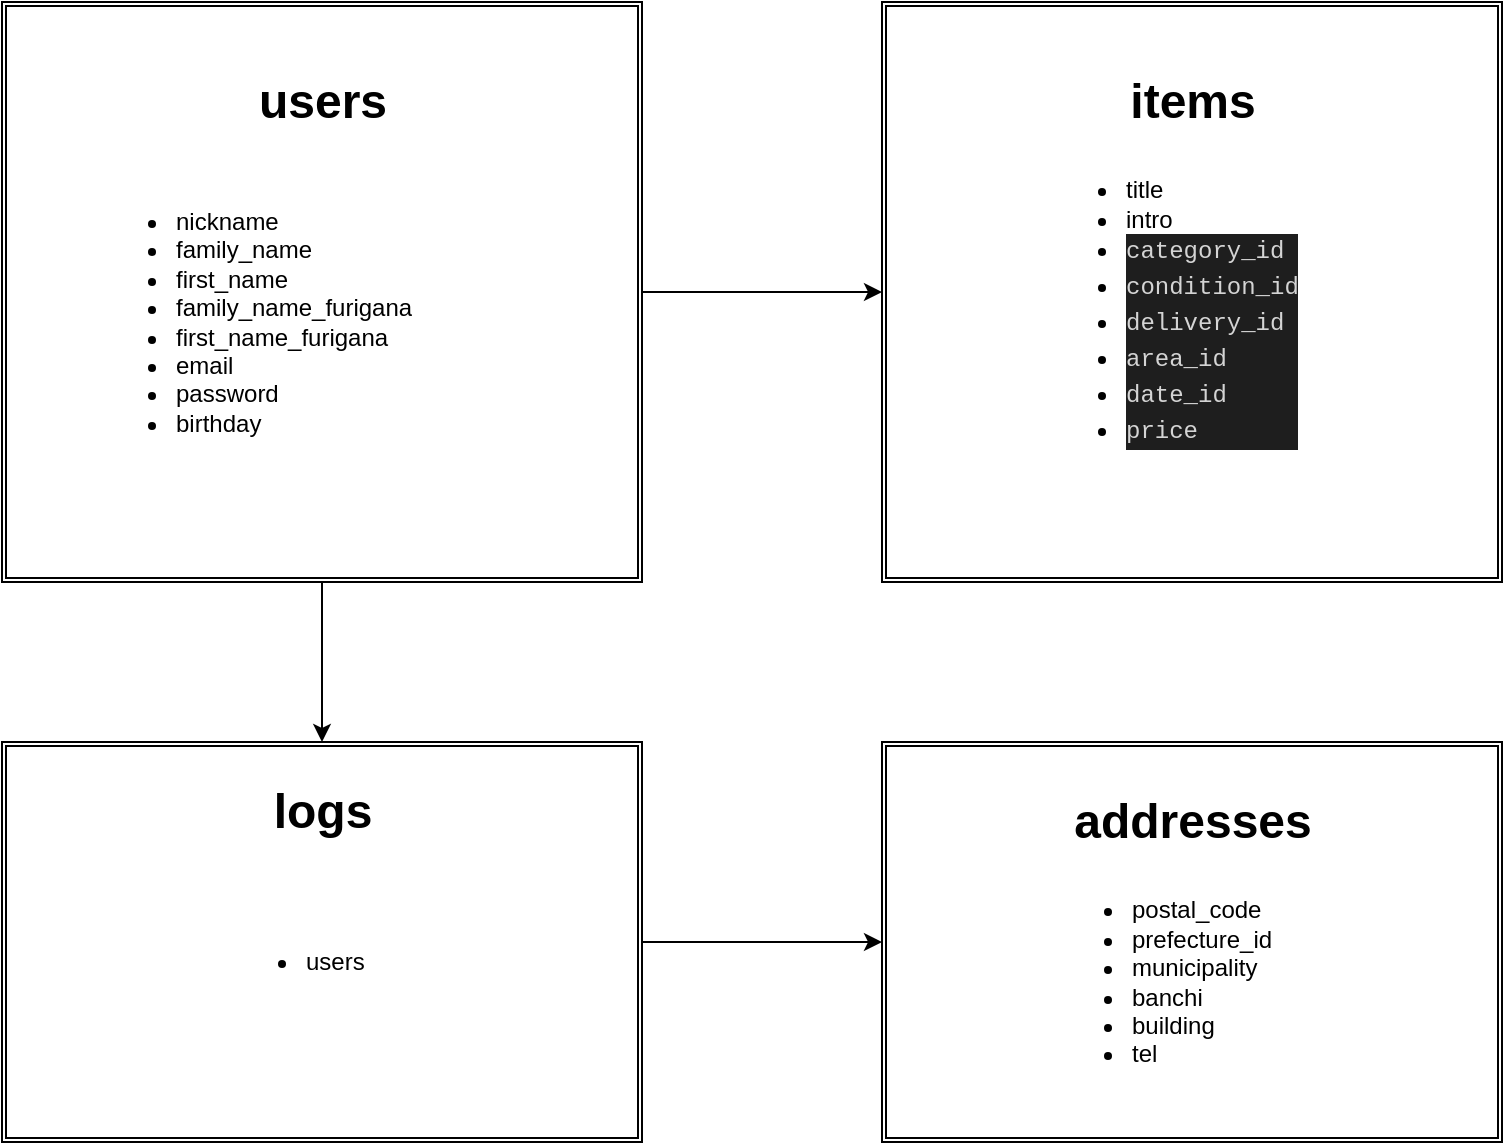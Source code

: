 <mxfile version="13.6.5">
    <diagram id="uSFBOMkD6gTUPf0ai_n_" name="ページ1">
        <mxGraphModel dx="1040" dy="826" grid="1" gridSize="10" guides="0" tooltips="1" connect="1" arrows="1" fold="1" page="1" pageScale="1" pageWidth="827" pageHeight="1169" math="0" shadow="0">
            <root>
                <mxCell id="0"/>
                <mxCell id="1" parent="0"/>
                <mxCell id="31" style="edgeStyle=orthogonalEdgeStyle;rounded=0;orthogonalLoop=1;jettySize=auto;html=1;exitX=0.5;exitY=1;exitDx=0;exitDy=0;" parent="1" source="16" target="26" edge="1">
                    <mxGeometry relative="1" as="geometry"/>
                </mxCell>
                <mxCell id="32" style="edgeStyle=orthogonalEdgeStyle;rounded=0;orthogonalLoop=1;jettySize=auto;html=1;entryX=0;entryY=0.5;entryDx=0;entryDy=0;" parent="1" source="16" target="22" edge="1">
                    <mxGeometry relative="1" as="geometry"/>
                </mxCell>
                <mxCell id="16" value="" style="shape=ext;double=1;rounded=0;whiteSpace=wrap;html=1;" parent="1" vertex="1">
                    <mxGeometry x="50" y="30" width="320" height="290" as="geometry"/>
                </mxCell>
                <mxCell id="20" value="users" style="text;strokeColor=none;fillColor=none;html=1;fontSize=24;fontStyle=1;verticalAlign=middle;align=center;" parent="1" vertex="1">
                    <mxGeometry x="160" y="60" width="100" height="40" as="geometry"/>
                </mxCell>
                <mxCell id="21" value="&lt;ul&gt;&lt;li&gt;nickname&lt;/li&gt;&lt;li&gt;family_name&lt;/li&gt;&lt;li&gt;first_name&lt;/li&gt;&lt;li&gt;family_name_furigana&lt;/li&gt;&lt;li&gt;first_name_furigana&lt;/li&gt;&lt;li&gt;email&lt;/li&gt;&lt;li&gt;password&lt;/li&gt;&lt;li&gt;birthday&lt;/li&gt;&lt;/ul&gt;" style="text;strokeColor=none;fillColor=none;html=1;whiteSpace=wrap;verticalAlign=middle;overflow=hidden;" parent="1" vertex="1">
                    <mxGeometry x="95" y="100" width="230" height="180" as="geometry"/>
                </mxCell>
                <mxCell id="22" value="" style="shape=ext;double=1;rounded=0;whiteSpace=wrap;html=1;" parent="1" vertex="1">
                    <mxGeometry x="490" y="30" width="310" height="290" as="geometry"/>
                </mxCell>
                <mxCell id="23" value="items" style="text;strokeColor=none;fillColor=none;html=1;fontSize=24;fontStyle=1;verticalAlign=middle;align=center;" parent="1" vertex="1">
                    <mxGeometry x="595" y="60" width="100" height="40" as="geometry"/>
                </mxCell>
                <mxCell id="24" value="&lt;ul&gt;&lt;li&gt;title&lt;/li&gt;&lt;li&gt;&lt;span&gt;intro&lt;/span&gt;&lt;/li&gt;&lt;li&gt;&lt;div style=&quot;color: rgb(212 , 212 , 212) ; background-color: rgb(30 , 30 , 30) ; font-family: &amp;#34;menlo&amp;#34; , &amp;#34;monaco&amp;#34; , &amp;#34;courier new&amp;#34; , monospace ; line-height: 18px&quot;&gt;category_id&lt;/div&gt;&lt;/li&gt;&lt;li&gt;&lt;div style=&quot;color: rgb(212 , 212 , 212) ; background-color: rgb(30 , 30 , 30) ; font-family: &amp;#34;menlo&amp;#34; , &amp;#34;monaco&amp;#34; , &amp;#34;courier new&amp;#34; , monospace ; line-height: 18px&quot;&gt;condition_id&lt;/div&gt;&lt;/li&gt;&lt;li&gt;&lt;div style=&quot;color: rgb(212 , 212 , 212) ; background-color: rgb(30 , 30 , 30) ; font-family: &amp;#34;menlo&amp;#34; , &amp;#34;monaco&amp;#34; , &amp;#34;courier new&amp;#34; , monospace ; line-height: 18px&quot;&gt;delivery_id&lt;/div&gt;&lt;/li&gt;&lt;li&gt;&lt;div style=&quot;color: rgb(212 , 212 , 212) ; background-color: rgb(30 , 30 , 30) ; font-family: &amp;#34;menlo&amp;#34; , &amp;#34;monaco&amp;#34; , &amp;#34;courier new&amp;#34; , monospace ; line-height: 18px&quot;&gt;area_id&lt;/div&gt;&lt;/li&gt;&lt;li&gt;&lt;div style=&quot;color: rgb(212 , 212 , 212) ; background-color: rgb(30 , 30 , 30) ; font-family: &amp;#34;menlo&amp;#34; , &amp;#34;monaco&amp;#34; , &amp;#34;courier new&amp;#34; , monospace ; line-height: 18px&quot;&gt;date_id&lt;/div&gt;&lt;/li&gt;&lt;li&gt;&lt;div style=&quot;color: rgb(212 , 212 , 212) ; background-color: rgb(30 , 30 , 30) ; font-family: &amp;#34;menlo&amp;#34; , &amp;#34;monaco&amp;#34; , &amp;#34;courier new&amp;#34; , monospace ; line-height: 18px&quot;&gt;price&lt;/div&gt;&lt;/li&gt;&lt;/ul&gt;" style="text;strokeColor=none;fillColor=none;html=1;whiteSpace=wrap;verticalAlign=middle;overflow=hidden;" parent="1" vertex="1">
                    <mxGeometry x="570" y="100" width="180" height="170" as="geometry"/>
                </mxCell>
                <mxCell id="38" style="edgeStyle=orthogonalEdgeStyle;rounded=0;orthogonalLoop=1;jettySize=auto;html=1;" parent="1" source="26" target="34" edge="1">
                    <mxGeometry relative="1" as="geometry">
                        <mxPoint x="480" y="500" as="targetPoint"/>
                    </mxGeometry>
                </mxCell>
                <mxCell id="26" value="" style="shape=ext;double=1;rounded=0;whiteSpace=wrap;html=1;" parent="1" vertex="1">
                    <mxGeometry x="50" y="400" width="320" height="200" as="geometry"/>
                </mxCell>
                <mxCell id="29" value="logs" style="text;strokeColor=none;fillColor=none;html=1;fontSize=24;fontStyle=1;verticalAlign=middle;align=center;" parent="1" vertex="1">
                    <mxGeometry x="160" y="420" width="100" height="30" as="geometry"/>
                </mxCell>
                <mxCell id="30" value="&lt;ul&gt;&lt;li&gt;users&lt;/li&gt;&lt;/ul&gt;" style="text;strokeColor=none;fillColor=none;html=1;whiteSpace=wrap;verticalAlign=middle;overflow=hidden;" parent="1" vertex="1">
                    <mxGeometry x="160" y="470" width="100" height="80" as="geometry"/>
                </mxCell>
                <mxCell id="34" value="" style="shape=ext;double=1;rounded=0;whiteSpace=wrap;html=1;" parent="1" vertex="1">
                    <mxGeometry x="490" y="400" width="310" height="200" as="geometry"/>
                </mxCell>
                <mxCell id="35" value="addresses" style="text;strokeColor=none;fillColor=none;html=1;fontSize=24;fontStyle=1;verticalAlign=middle;align=center;" parent="1" vertex="1">
                    <mxGeometry x="595" y="420" width="100" height="40" as="geometry"/>
                </mxCell>
                <mxCell id="36" value="&lt;ul&gt;&lt;li&gt;postal_code&lt;/li&gt;&lt;li&gt;prefecture_id&lt;/li&gt;&lt;li&gt;municipality&lt;/li&gt;&lt;li&gt;banchi&lt;/li&gt;&lt;li&gt;building&lt;/li&gt;&lt;li&gt;tel&lt;/li&gt;&lt;/ul&gt;" style="text;strokeColor=none;fillColor=none;html=1;whiteSpace=wrap;verticalAlign=middle;overflow=hidden;" parent="1" vertex="1">
                    <mxGeometry x="572.5" y="450" width="145" height="140" as="geometry"/>
                </mxCell>
            </root>
        </mxGraphModel>
    </diagram>
</mxfile>